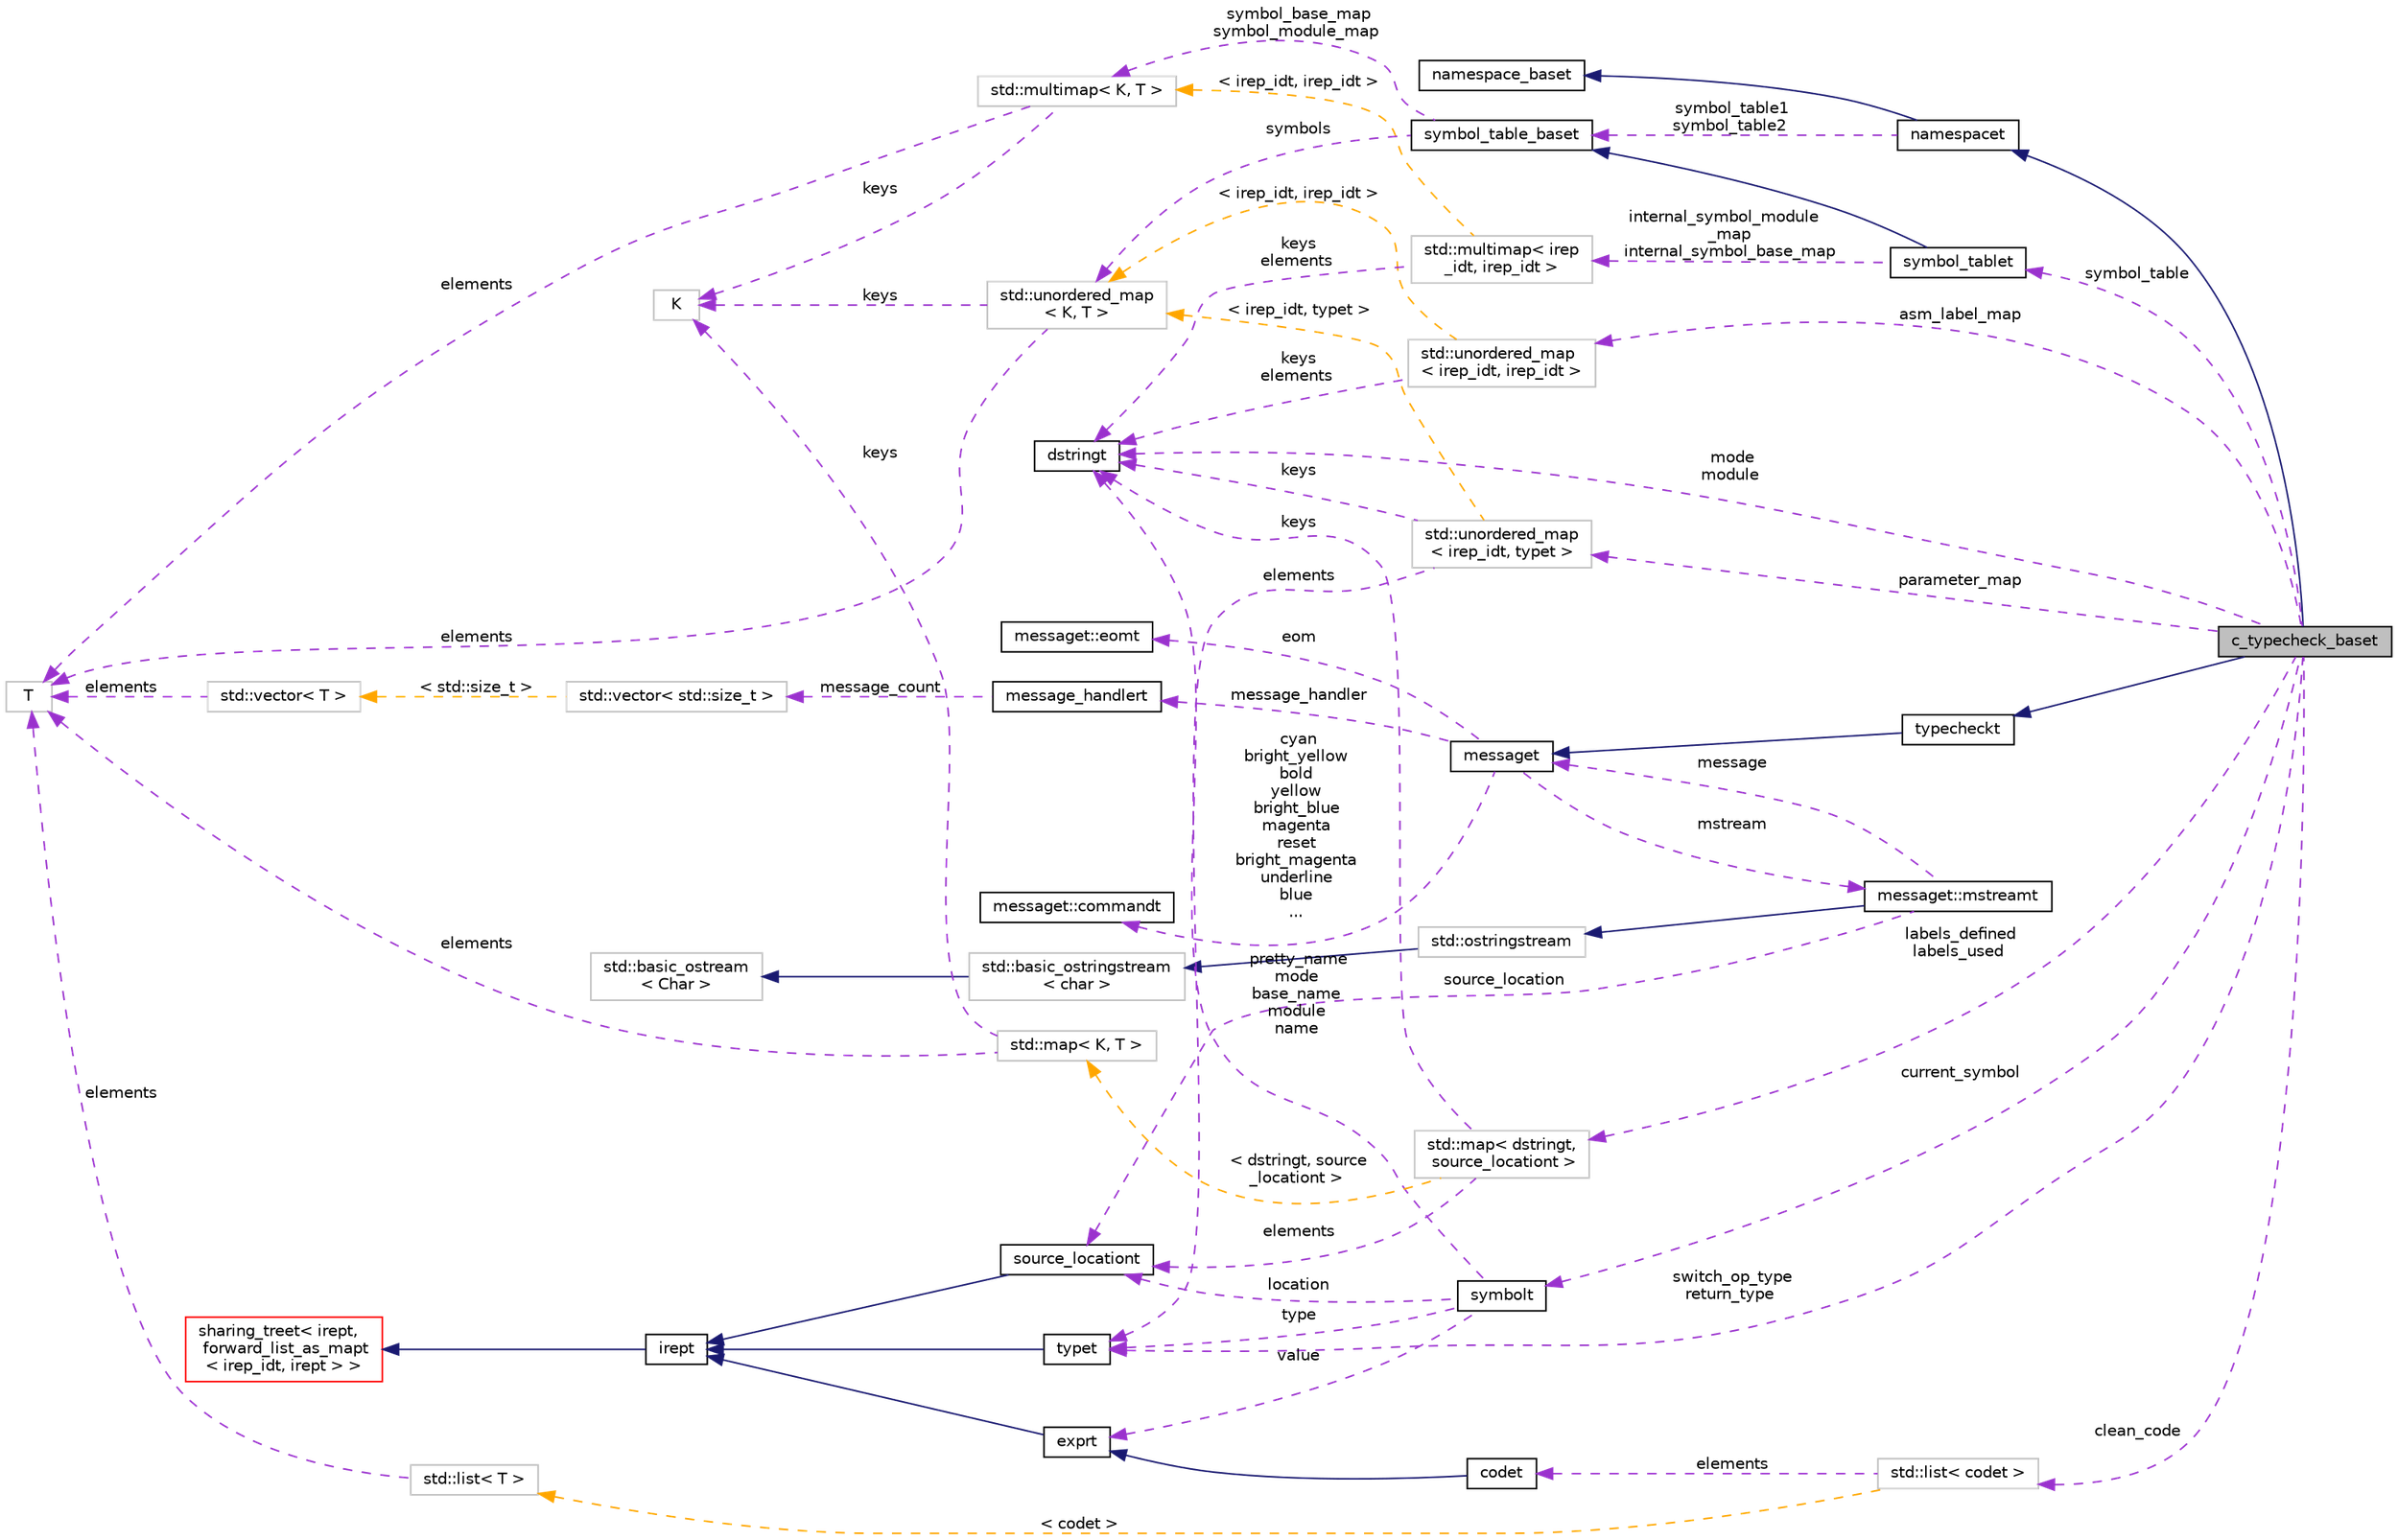digraph "c_typecheck_baset"
{
 // LATEX_PDF_SIZE
  bgcolor="transparent";
  edge [fontname="Helvetica",fontsize="10",labelfontname="Helvetica",labelfontsize="10"];
  node [fontname="Helvetica",fontsize="10",shape=record];
  rankdir="LR";
  Node1 [label="c_typecheck_baset",height=0.2,width=0.4,color="black", fillcolor="grey75", style="filled", fontcolor="black",tooltip=" "];
  Node2 -> Node1 [dir="back",color="midnightblue",fontsize="10",style="solid",fontname="Helvetica"];
  Node2 [label="typecheckt",height=0.2,width=0.4,color="black",URL="$classtypecheckt.html",tooltip=" "];
  Node3 -> Node2 [dir="back",color="midnightblue",fontsize="10",style="solid",fontname="Helvetica"];
  Node3 [label="messaget",height=0.2,width=0.4,color="black",URL="$classmessaget.html",tooltip="Class that provides messages with a built-in verbosity 'level'."];
  Node4 -> Node3 [dir="back",color="darkorchid3",fontsize="10",style="dashed",label=" message_handler" ,fontname="Helvetica"];
  Node4 [label="message_handlert",height=0.2,width=0.4,color="black",URL="$classmessage__handlert.html",tooltip=" "];
  Node5 -> Node4 [dir="back",color="darkorchid3",fontsize="10",style="dashed",label=" message_count" ,fontname="Helvetica"];
  Node5 [label="std::vector\< std::size_t \>",height=0.2,width=0.4,color="grey75",tooltip=" "];
  Node6 -> Node5 [dir="back",color="orange",fontsize="10",style="dashed",label=" \< std::size_t \>" ,fontname="Helvetica"];
  Node6 [label="std::vector\< T \>",height=0.2,width=0.4,color="grey75",tooltip="STL class."];
  Node7 -> Node6 [dir="back",color="darkorchid3",fontsize="10",style="dashed",label=" elements" ,fontname="Helvetica"];
  Node7 [label="T",height=0.2,width=0.4,color="grey75",tooltip=" "];
  Node8 -> Node3 [dir="back",color="darkorchid3",fontsize="10",style="dashed",label=" cyan\nbright_yellow\nbold\nyellow\nbright_blue\nmagenta\nreset\nbright_magenta\nunderline\nblue\n..." ,fontname="Helvetica"];
  Node8 [label="messaget::commandt",height=0.2,width=0.4,color="black",URL="$classmessaget_1_1commandt.html",tooltip=" "];
  Node9 -> Node3 [dir="back",color="darkorchid3",fontsize="10",style="dashed",label=" mstream" ,fontname="Helvetica"];
  Node9 [label="messaget::mstreamt",height=0.2,width=0.4,color="black",URL="$classmessaget_1_1mstreamt.html",tooltip=" "];
  Node10 -> Node9 [dir="back",color="midnightblue",fontsize="10",style="solid",fontname="Helvetica"];
  Node10 [label="std::ostringstream",height=0.2,width=0.4,color="grey75",tooltip="STL class."];
  Node11 -> Node10 [dir="back",color="midnightblue",fontsize="10",style="solid",fontname="Helvetica"];
  Node11 [label="std::basic_ostringstream\l\< char \>",height=0.2,width=0.4,color="grey75",tooltip="STL class."];
  Node12 -> Node11 [dir="back",color="midnightblue",fontsize="10",style="solid",fontname="Helvetica"];
  Node12 [label="std::basic_ostream\l\< Char \>",height=0.2,width=0.4,color="grey75",tooltip="STL class."];
  Node3 -> Node9 [dir="back",color="darkorchid3",fontsize="10",style="dashed",label=" message" ,fontname="Helvetica"];
  Node15 -> Node9 [dir="back",color="darkorchid3",fontsize="10",style="dashed",label=" source_location" ,fontname="Helvetica"];
  Node15 [label="source_locationt",height=0.2,width=0.4,color="black",URL="$classsource__locationt.html",tooltip=" "];
  Node16 -> Node15 [dir="back",color="midnightblue",fontsize="10",style="solid",fontname="Helvetica"];
  Node16 [label="irept",height=0.2,width=0.4,color="black",URL="$classirept.html",tooltip="There are a large number of kinds of tree structured or tree-like data in CPROVER."];
  Node17 -> Node16 [dir="back",color="midnightblue",fontsize="10",style="solid",fontname="Helvetica"];
  Node17 [label="sharing_treet\< irept,\l forward_list_as_mapt\l\< irep_idt, irept \> \>",height=0.2,width=0.4,color="red",URL="$classsharing__treet.html",tooltip=" "];
  Node23 -> Node3 [dir="back",color="darkorchid3",fontsize="10",style="dashed",label=" eom" ,fontname="Helvetica"];
  Node23 [label="messaget::eomt",height=0.2,width=0.4,color="black",URL="$classmessaget_1_1eomt.html",tooltip=" "];
  Node24 -> Node1 [dir="back",color="midnightblue",fontsize="10",style="solid",fontname="Helvetica"];
  Node24 [label="namespacet",height=0.2,width=0.4,color="black",URL="$classnamespacet.html",tooltip="A namespacet is essentially one or two symbol tables bound together, to allow for symbol lookups in t..."];
  Node25 -> Node24 [dir="back",color="midnightblue",fontsize="10",style="solid",fontname="Helvetica"];
  Node25 [label="namespace_baset",height=0.2,width=0.4,color="black",URL="$classnamespace__baset.html",tooltip="Basic interface for a namespace."];
  Node26 -> Node24 [dir="back",color="darkorchid3",fontsize="10",style="dashed",label=" symbol_table1\nsymbol_table2" ,fontname="Helvetica"];
  Node26 [label="symbol_table_baset",height=0.2,width=0.4,color="black",URL="$classsymbol__table__baset.html",tooltip="The symbol table base class interface."];
  Node27 -> Node26 [dir="back",color="darkorchid3",fontsize="10",style="dashed",label=" symbol_base_map\nsymbol_module_map" ,fontname="Helvetica"];
  Node27 [label="std::multimap\< K, T \>",height=0.2,width=0.4,color="grey75",tooltip="STL class."];
  Node28 -> Node27 [dir="back",color="darkorchid3",fontsize="10",style="dashed",label=" keys" ,fontname="Helvetica"];
  Node28 [label="K",height=0.2,width=0.4,color="grey75",tooltip=" "];
  Node7 -> Node27 [dir="back",color="darkorchid3",fontsize="10",style="dashed",label=" elements" ,fontname="Helvetica"];
  Node29 -> Node26 [dir="back",color="darkorchid3",fontsize="10",style="dashed",label=" symbols" ,fontname="Helvetica"];
  Node29 [label="std::unordered_map\l\< K, T \>",height=0.2,width=0.4,color="grey75",tooltip="STL class."];
  Node28 -> Node29 [dir="back",color="darkorchid3",fontsize="10",style="dashed",label=" keys" ,fontname="Helvetica"];
  Node7 -> Node29 [dir="back",color="darkorchid3",fontsize="10",style="dashed",label=" elements" ,fontname="Helvetica"];
  Node30 -> Node1 [dir="back",color="darkorchid3",fontsize="10",style="dashed",label=" symbol_table" ,fontname="Helvetica"];
  Node30 [label="symbol_tablet",height=0.2,width=0.4,color="black",URL="$classsymbol__tablet.html",tooltip="The symbol table."];
  Node26 -> Node30 [dir="back",color="midnightblue",fontsize="10",style="solid",fontname="Helvetica"];
  Node31 -> Node30 [dir="back",color="darkorchid3",fontsize="10",style="dashed",label=" internal_symbol_module\l_map\ninternal_symbol_base_map" ,fontname="Helvetica"];
  Node31 [label="std::multimap\< irep\l_idt, irep_idt \>",height=0.2,width=0.4,color="grey75",tooltip=" "];
  Node21 -> Node31 [dir="back",color="darkorchid3",fontsize="10",style="dashed",label=" keys\nelements" ,fontname="Helvetica"];
  Node21 [label="dstringt",height=0.2,width=0.4,color="black",URL="$classdstringt.html",tooltip="dstringt has one field, an unsigned integer no which is an index into a static table of strings."];
  Node27 -> Node31 [dir="back",color="orange",fontsize="10",style="dashed",label=" \< irep_idt, irep_idt \>" ,fontname="Helvetica"];
  Node32 -> Node1 [dir="back",color="darkorchid3",fontsize="10",style="dashed",label=" asm_label_map" ,fontname="Helvetica"];
  Node32 [label="std::unordered_map\l\< irep_idt, irep_idt \>",height=0.2,width=0.4,color="grey75",tooltip=" "];
  Node21 -> Node32 [dir="back",color="darkorchid3",fontsize="10",style="dashed",label=" keys\nelements" ,fontname="Helvetica"];
  Node29 -> Node32 [dir="back",color="orange",fontsize="10",style="dashed",label=" \< irep_idt, irep_idt \>" ,fontname="Helvetica"];
  Node33 -> Node1 [dir="back",color="darkorchid3",fontsize="10",style="dashed",label=" labels_defined\nlabels_used" ,fontname="Helvetica"];
  Node33 [label="std::map\< dstringt,\l source_locationt \>",height=0.2,width=0.4,color="grey75",tooltip=" "];
  Node21 -> Node33 [dir="back",color="darkorchid3",fontsize="10",style="dashed",label=" keys" ,fontname="Helvetica"];
  Node15 -> Node33 [dir="back",color="darkorchid3",fontsize="10",style="dashed",label=" elements" ,fontname="Helvetica"];
  Node34 -> Node33 [dir="back",color="orange",fontsize="10",style="dashed",label=" \< dstringt, source\l_locationt \>" ,fontname="Helvetica"];
  Node34 [label="std::map\< K, T \>",height=0.2,width=0.4,color="grey75",tooltip="STL class."];
  Node28 -> Node34 [dir="back",color="darkorchid3",fontsize="10",style="dashed",label=" keys" ,fontname="Helvetica"];
  Node7 -> Node34 [dir="back",color="darkorchid3",fontsize="10",style="dashed",label=" elements" ,fontname="Helvetica"];
  Node35 -> Node1 [dir="back",color="darkorchid3",fontsize="10",style="dashed",label=" switch_op_type\nreturn_type" ,fontname="Helvetica"];
  Node35 [label="typet",height=0.2,width=0.4,color="black",URL="$classtypet.html",tooltip="The type of an expression, extends irept."];
  Node16 -> Node35 [dir="back",color="midnightblue",fontsize="10",style="solid",fontname="Helvetica"];
  Node21 -> Node1 [dir="back",color="darkorchid3",fontsize="10",style="dashed",label=" mode\nmodule" ,fontname="Helvetica"];
  Node36 -> Node1 [dir="back",color="darkorchid3",fontsize="10",style="dashed",label=" current_symbol" ,fontname="Helvetica"];
  Node36 [label="symbolt",height=0.2,width=0.4,color="black",URL="$classsymbolt.html",tooltip="Symbol table entry."];
  Node35 -> Node36 [dir="back",color="darkorchid3",fontsize="10",style="dashed",label=" type" ,fontname="Helvetica"];
  Node21 -> Node36 [dir="back",color="darkorchid3",fontsize="10",style="dashed",label=" pretty_name\nmode\nbase_name\nmodule\nname" ,fontname="Helvetica"];
  Node37 -> Node36 [dir="back",color="darkorchid3",fontsize="10",style="dashed",label=" value" ,fontname="Helvetica"];
  Node37 [label="exprt",height=0.2,width=0.4,color="black",URL="$classexprt.html",tooltip="Base class for all expressions."];
  Node16 -> Node37 [dir="back",color="midnightblue",fontsize="10",style="solid",fontname="Helvetica"];
  Node15 -> Node36 [dir="back",color="darkorchid3",fontsize="10",style="dashed",label=" location" ,fontname="Helvetica"];
  Node38 -> Node1 [dir="back",color="darkorchid3",fontsize="10",style="dashed",label=" clean_code" ,fontname="Helvetica"];
  Node38 [label="std::list\< codet \>",height=0.2,width=0.4,color="grey75",tooltip=" "];
  Node39 -> Node38 [dir="back",color="darkorchid3",fontsize="10",style="dashed",label=" elements" ,fontname="Helvetica"];
  Node39 [label="codet",height=0.2,width=0.4,color="black",URL="$classcodet.html",tooltip="Data structure for representing an arbitrary statement in a program."];
  Node37 -> Node39 [dir="back",color="midnightblue",fontsize="10",style="solid",fontname="Helvetica"];
  Node40 -> Node38 [dir="back",color="orange",fontsize="10",style="dashed",label=" \< codet \>" ,fontname="Helvetica"];
  Node40 [label="std::list\< T \>",height=0.2,width=0.4,color="grey75",tooltip="STL class."];
  Node7 -> Node40 [dir="back",color="darkorchid3",fontsize="10",style="dashed",label=" elements" ,fontname="Helvetica"];
  Node41 -> Node1 [dir="back",color="darkorchid3",fontsize="10",style="dashed",label=" parameter_map" ,fontname="Helvetica"];
  Node41 [label="std::unordered_map\l\< irep_idt, typet \>",height=0.2,width=0.4,color="grey75",tooltip=" "];
  Node35 -> Node41 [dir="back",color="darkorchid3",fontsize="10",style="dashed",label=" elements" ,fontname="Helvetica"];
  Node21 -> Node41 [dir="back",color="darkorchid3",fontsize="10",style="dashed",label=" keys" ,fontname="Helvetica"];
  Node29 -> Node41 [dir="back",color="orange",fontsize="10",style="dashed",label=" \< irep_idt, typet \>" ,fontname="Helvetica"];
}
